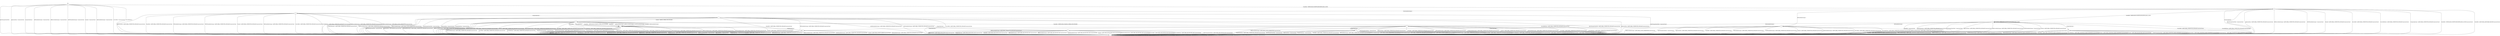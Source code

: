 digraph "" {
	graph [configurations="0.9.7-TLS10|0.9.7e-TLS10|0.9.8l-TLS10|0.9.8s-TLS10|0.9.8u-TLS10|0.9.8y-TLS10|0.9.8za-TLS10|0.9.8zb-TLS10"];
	node [label="\N"];
	__start0	[feature=True,
		label="",
		shape=none];
	b	[feature=True];
	__start0 -> b	[key=0];
	c	[feature="0.9.7-TLS10|0.9.7e-TLS10|0.9.8l-TLS10|0.9.8s-TLS10|0.9.8u-TLS10|0.9.8y-TLS10|0.9.8za-TLS10|0.9.8zb-TLS10"];
	b -> c	[key=0,
		feature="0.9.7-TLS10|0.9.7e-TLS10|0.9.8l-TLS10|0.9.8s-TLS10|0.9.8u-TLS10|0.9.8y-TLS10|0.9.8za-TLS10|0.9.8zb-TLS10",
		label="AlertWarningCloseNotify / -"];
	b -> c	[key=1,
		feature="0.9.7-TLS10|0.9.7e-TLS10|0.9.8l-TLS10|0.9.8s-TLS10|0.9.8u-TLS10|0.9.8y-TLS10|0.9.8za-TLS10|0.9.8zb-TLS10",
		label="ApplicationData / ConnectionClosed"];
	b -> c	[key=2,
		feature="0.9.7-TLS10|0.9.7e-TLS10|0.9.8l-TLS10|0.9.8s-TLS10|0.9.8u-TLS10|0.9.8y-TLS10|0.9.8za-TLS10|0.9.8zb-TLS10",
		label="ChangeCipherSpec / -"];
	b -> c	[key=3,
		feature="0.9.7-TLS10|0.9.7e-TLS10|0.9.8l-TLS10|0.9.8s-TLS10|0.9.8u-TLS10|0.9.8y-TLS10|0.9.8za-TLS10|0.9.8zb-TLS10",
		label="DHClientKeyExchange / ConnectionClosed"];
	b -> c	[key=4,
		feature="0.9.7-TLS10|0.9.7e-TLS10|0.9.8l-TLS10|0.9.8s-TLS10|0.9.8u-TLS10|0.9.8y-TLS10|0.9.8za-TLS10|0.9.8zb-TLS10",
		label="DHEServerKeyExchange / ConnectionClosed"];
	b -> c	[key=5,
		feature="0.9.7-TLS10|0.9.7e-TLS10|0.9.8l-TLS10|0.9.8s-TLS10|0.9.8u-TLS10|0.9.8y-TLS10|0.9.8za-TLS10|0.9.8zb-TLS10",
		label="ECDHClientKeyExchange / ConnectionClosed"];
	b -> c	[key=6,
		feature="0.9.7-TLS10|0.9.7e-TLS10|0.9.8l-TLS10|0.9.8s-TLS10|0.9.8u-TLS10|0.9.8y-TLS10|0.9.8za-TLS10|0.9.8zb-TLS10",
		label="Finished / ConnectionClosed"];
	b -> c	[key=7,
		feature="0.9.7-TLS10|0.9.7e-TLS10|0.9.8l-TLS10|0.9.8s-TLS10|0.9.8u-TLS10|0.9.8y-TLS10|0.9.8za-TLS10|0.9.8zb-TLS10",
		label="RSAClientKeyExchange / ConnectionClosed"];
	b -> c	[key=8,
		feature="0.9.7-TLS10|0.9.7e-TLS10|0.9.8l-TLS10|0.9.8s-TLS10|0.9.8u-TLS10|0.9.8y-TLS10|0.9.8za-TLS10|0.9.8zb-TLS10",
		label="ServerHello / ConnectionClosed"];
	b -> c	[key=9,
		feature="0.9.7-TLS10|0.9.7e-TLS10|0.9.8l-TLS10|0.9.8s-TLS10|0.9.8u-TLS10|0.9.8y-TLS10|0.9.8za-TLS10|0.9.8zb-TLS10",
		label="ServerHelloDone / -"];
	d	[feature="0.9.7-TLS10|0.9.7e-TLS10|0.9.8l-TLS10|0.9.8s-TLS10|0.9.8u-TLS10|0.9.8y-TLS10|0.9.8za-TLS10|0.9.8zb-TLS10"];
	b -> d	[key=0,
		feature="0.9.7-TLS10|0.9.7e-TLS10|0.9.8l-TLS10|0.9.8s-TLS10|0.9.8u-TLS10|0.9.8y-TLS10|0.9.8za-TLS10|0.9.8zb-TLS10",
		label="ClientHello / SERVER_HELLO|CERTIFICATE|SERVER_HELLO_DONE"];
	c -> c	[key=0,
		feature="0.9.7-TLS10|0.9.7e-TLS10|0.9.8l-TLS10|0.9.8s-TLS10|0.9.8u-TLS10|0.9.8y-TLS10|0.9.8za-TLS10|0.9.8zb-TLS10",
		label="AlertWarningCloseNotify / ConnectionClosed"];
	c -> c	[key=1,
		feature="0.9.7-TLS10|0.9.7e-TLS10|0.9.8l-TLS10|0.9.8s-TLS10|0.9.8u-TLS10|0.9.8y-TLS10|0.9.8za-TLS10|0.9.8zb-TLS10",
		label="ApplicationData / ConnectionClosed"];
	c -> c	[key=2,
		feature="0.9.7-TLS10|0.9.7e-TLS10|0.9.8l-TLS10|0.9.8s-TLS10|0.9.8u-TLS10|0.9.8y-TLS10|0.9.8za-TLS10|0.9.8zb-TLS10",
		label="ChangeCipherSpec / ConnectionClosed"];
	c -> c	[key=3,
		feature="0.9.7-TLS10|0.9.7e-TLS10|0.9.8l-TLS10|0.9.8s-TLS10|0.9.8u-TLS10|0.9.8y-TLS10|0.9.8za-TLS10|0.9.8zb-TLS10",
		label="ClientHello / ConnectionClosed"];
	c -> c	[key=4,
		feature="0.9.7-TLS10|0.9.7e-TLS10|0.9.8l-TLS10|0.9.8s-TLS10|0.9.8u-TLS10|0.9.8y-TLS10|0.9.8za-TLS10|0.9.8zb-TLS10",
		label="DHClientKeyExchange / ConnectionClosed"];
	c -> c	[key=5,
		feature="0.9.7-TLS10|0.9.7e-TLS10|0.9.8l-TLS10|0.9.8s-TLS10|0.9.8u-TLS10|0.9.8y-TLS10|0.9.8za-TLS10|0.9.8zb-TLS10",
		label="DHEServerKeyExchange / ConnectionClosed"];
	c -> c	[key=6,
		feature="0.9.7-TLS10|0.9.7e-TLS10|0.9.8l-TLS10|0.9.8s-TLS10|0.9.8u-TLS10|0.9.8y-TLS10|0.9.8za-TLS10|0.9.8zb-TLS10",
		label="ECDHClientKeyExchange / ConnectionClosed"];
	c -> c	[key=7,
		feature="0.9.7-TLS10|0.9.7e-TLS10|0.9.8l-TLS10|0.9.8s-TLS10|0.9.8u-TLS10|0.9.8y-TLS10|0.9.8za-TLS10|0.9.8zb-TLS10",
		label="Finished / ConnectionClosed"];
	c -> c	[key=8,
		feature="0.9.7-TLS10|0.9.7e-TLS10|0.9.8l-TLS10|0.9.8s-TLS10|0.9.8u-TLS10|0.9.8y-TLS10|0.9.8za-TLS10|0.9.8zb-TLS10",
		label="RSAClientKeyExchange / ConnectionClosed"];
	c -> c	[key=9,
		feature="0.9.7-TLS10|0.9.7e-TLS10|0.9.8l-TLS10|0.9.8s-TLS10|0.9.8u-TLS10|0.9.8y-TLS10|0.9.8za-TLS10|0.9.8zb-TLS10",
		label="ServerHello / ConnectionClosed"];
	c -> c	[key=10,
		feature="0.9.7-TLS10|0.9.7e-TLS10|0.9.8l-TLS10|0.9.8s-TLS10|0.9.8u-TLS10|0.9.8y-TLS10|0.9.8za-TLS10|0.9.8zb-TLS10",
		label="ServerHelloDone / ConnectionClosed"];
	d -> c	[key=0,
		feature="0.9.7-TLS10|0.9.7e-TLS10|0.9.8l-TLS10|0.9.8s-TLS10|0.9.8u-TLS10|0.9.8y-TLS10|0.9.8za-TLS10|0.9.8zb-TLS10",
		label="AlertWarningCloseNotify / ConnectionClosed"];
	d -> c	[key=1,
		feature="0.9.7-TLS10|0.9.7e-TLS10|0.9.8l-TLS10|0.9.8s-TLS10|0.9.8u-TLS10|0.9.8y-TLS10|0.9.8za-TLS10|0.9.8zb-TLS10",
		label="ApplicationData / ALERT_FATAL_UNEXPECTED_MESSAGE|ConnectionClosed"];
	d -> c	[key=2,
		feature="0.9.7-TLS10|0.9.7e-TLS10|0.9.8l-TLS10|0.9.8s-TLS10|0.9.8u-TLS10|0.9.8y-TLS10|0.9.8za-TLS10|0.9.8zb-TLS10",
		label="DHEServerKeyExchange / ALERT_FATAL_UNEXPECTED_MESSAGE|ConnectionClosed"];
	d -> c	[key=3,
		feature="0.9.7-TLS10|0.9.7e-TLS10|0.9.8l-TLS10|0.9.8s-TLS10|0.9.8u-TLS10|0.9.8y-TLS10|0.9.8za-TLS10|0.9.8zb-TLS10",
		label="ECDHClientKeyExchange / ConnectionClosed"];
	d -> c	[key=4,
		feature="0.9.7-TLS10|0.9.7e-TLS10|0.9.8l-TLS10|0.9.8s-TLS10|0.9.8u-TLS10|0.9.8y-TLS10|0.9.8za-TLS10|0.9.8zb-TLS10",
		label="Finished / ALERT_FATAL_UNEXPECTED_MESSAGE|ConnectionClosed"];
	d -> c	[key=5,
		feature="0.9.7-TLS10|0.9.7e-TLS10|0.9.8l-TLS10|0.9.8s-TLS10|0.9.8u-TLS10|0.9.8y-TLS10|0.9.8za-TLS10|0.9.8zb-TLS10",
		label="ServerHello / ALERT_FATAL_UNEXPECTED_MESSAGE|ConnectionClosed"];
	d -> c	[key=6,
		feature="0.9.7-TLS10|0.9.7e-TLS10|0.9.8l-TLS10|0.9.8s-TLS10|0.9.8u-TLS10|0.9.8y-TLS10|0.9.8za-TLS10|0.9.8zb-TLS10",
		label="ServerHelloDone / ALERT_FATAL_UNEXPECTED_MESSAGE|ConnectionClosed"];
	d -> c	[key=7,
		feature="0.9.8za-TLS10|0.9.8zb-TLS10",
		label="ChangeCipherSpec / ALERT_FATAL_UNEXPECTED_MESSAGE|ConnectionClosed"];
	d -> c	[key=8,
		feature="0.9.8s-TLS10",
		label="ClientHello / SERVER_HELLO|CERTIFICATE|SERVER_HELLO_DONE|ConnectionClosed"];
	d -> c	[key=9,
		feature="0.9.8l-TLS10",
		label="ClientHello / ALERT_FATAL_HANDSHAKE_FAILURE|ConnectionClosed"];
	e	[feature="0.9.7-TLS10|0.9.7e-TLS10|0.9.8l-TLS10|0.9.8s-TLS10|0.9.8u-TLS10|0.9.8y-TLS10|0.9.8za-TLS10|0.9.8zb-TLS10"];
	d -> e	[key=0,
		feature="0.9.7-TLS10|0.9.7e-TLS10|0.9.8l-TLS10|0.9.8s-TLS10|0.9.8u-TLS10|0.9.8y-TLS10|0.9.8za-TLS10|0.9.8zb-TLS10",
		label="DHClientKeyExchange / -"];
	f	[feature="0.9.7-TLS10|0.9.7e-TLS10|0.9.8l-TLS10|0.9.8s-TLS10|0.9.8u-TLS10|0.9.8y-TLS10|0.9.8za-TLS10|0.9.8zb-TLS10"];
	d -> f	[key=0,
		feature="0.9.7-TLS10|0.9.7e-TLS10|0.9.8l-TLS10|0.9.8s-TLS10|0.9.8u-TLS10|0.9.8y-TLS10|0.9.8za-TLS10|0.9.8zb-TLS10",
		label="RSAClientKeyExchange / -"];
	g	[feature="0.9.7e-TLS10|0.9.7-TLS10|0.9.8u-TLS10|0.9.8y-TLS10|0.9.8za-TLS10|0.9.8zb-TLS10"];
	d -> g	[key=0,
		feature="0.9.7-TLS10|0.9.7e-TLS10|0.9.8u-TLS10|0.9.8y-TLS10|0.9.8za-TLS10|0.9.8zb-TLS10",
		label="ClientHello / SERVER_HELLO|CERTIFICATE|SERVER_HELLO_DONE"];
	m	[feature="0.9.8y-TLS10|0.9.8u-TLS10|0.9.7-TLS10|0.9.7e-TLS10|0.9.8s-TLS10|0.9.8l-TLS10"];
	d -> m	[key=0,
		feature="0.9.7-TLS10|0.9.7e-TLS10|0.9.8l-TLS10|0.9.8s-TLS10|0.9.8u-TLS10|0.9.8y-TLS10",
		label="ChangeCipherSpec / -"];
	e -> c	[key=0,
		feature="0.9.7-TLS10|0.9.7e-TLS10|0.9.8l-TLS10|0.9.8s-TLS10|0.9.8u-TLS10|0.9.8y-TLS10|0.9.8za-TLS10|0.9.8zb-TLS10",
		label="AlertWarningCloseNotify / ConnectionClosed"];
	e -> c	[key=1,
		feature="0.9.7-TLS10|0.9.7e-TLS10|0.9.8l-TLS10|0.9.8s-TLS10|0.9.8u-TLS10|0.9.8y-TLS10|0.9.8za-TLS10|0.9.8zb-TLS10",
		label="ApplicationData / ALERT_FATAL_UNEXPECTED_MESSAGE|ConnectionClosed"];
	e -> c	[key=2,
		feature="0.9.7-TLS10|0.9.7e-TLS10|0.9.8l-TLS10|0.9.8s-TLS10|0.9.8u-TLS10|0.9.8y-TLS10|0.9.8za-TLS10|0.9.8zb-TLS10",
		label="ClientHello / ALERT_FATAL_UNEXPECTED_MESSAGE|ConnectionClosed"];
	e -> c	[key=3,
		feature="0.9.7-TLS10|0.9.7e-TLS10|0.9.8l-TLS10|0.9.8s-TLS10|0.9.8u-TLS10|0.9.8y-TLS10|0.9.8za-TLS10|0.9.8zb-TLS10",
		label="DHClientKeyExchange / ALERT_FATAL_UNEXPECTED_MESSAGE|ConnectionClosed"];
	e -> c	[key=4,
		feature="0.9.7-TLS10|0.9.7e-TLS10|0.9.8l-TLS10|0.9.8s-TLS10|0.9.8u-TLS10|0.9.8y-TLS10|0.9.8za-TLS10|0.9.8zb-TLS10",
		label="ECDHClientKeyExchange / ALERT_FATAL_UNEXPECTED_MESSAGE|ConnectionClosed"];
	e -> c	[key=5,
		feature="0.9.7-TLS10|0.9.7e-TLS10|0.9.8l-TLS10|0.9.8s-TLS10|0.9.8u-TLS10|0.9.8y-TLS10|0.9.8za-TLS10|0.9.8zb-TLS10",
		label="Finished / ALERT_FATAL_UNEXPECTED_MESSAGE|ConnectionClosed"];
	e -> c	[key=6,
		feature="0.9.7-TLS10|0.9.7e-TLS10|0.9.8l-TLS10|0.9.8s-TLS10|0.9.8u-TLS10|0.9.8y-TLS10|0.9.8za-TLS10|0.9.8zb-TLS10",
		label="RSAClientKeyExchange / ALERT_FATAL_UNEXPECTED_MESSAGE|ConnectionClosed"];
	e -> c	[key=7,
		feature="0.9.7-TLS10|0.9.7e-TLS10|0.9.8l-TLS10|0.9.8s-TLS10|0.9.8u-TLS10|0.9.8y-TLS10|0.9.8za-TLS10|0.9.8zb-TLS10",
		label="ServerHello / ALERT_FATAL_UNEXPECTED_MESSAGE|ConnectionClosed"];
	e -> c	[key=8,
		feature="0.9.7-TLS10|0.9.7e-TLS10|0.9.8l-TLS10|0.9.8s-TLS10|0.9.8u-TLS10|0.9.8y-TLS10|0.9.8za-TLS10|0.9.8zb-TLS10",
		label="ServerHelloDone / ALERT_FATAL_UNEXPECTED_MESSAGE|ConnectionClosed"];
	e -> c	[key=9,
		feature="0.9.8zb-TLS10",
		label="DHEServerKeyExchange / ALERT_FATAL_UNEXPECTED_MESSAGE|ConnectionClosed"];
	e -> c	[key=10,
		feature="0.9.7-TLS10|0.9.7e-TLS10|0.9.8l-TLS10|0.9.8s-TLS10|0.9.8u-TLS10|0.9.8y-TLS10|0.9.8za-TLS10",
		label="DHEServerKeyExchange / ALERT_FATAL_ILLEGAL_PARAMETER|ConnectionClosed"];
	h	[feature="0.9.7-TLS10|0.9.7e-TLS10|0.9.8l-TLS10|0.9.8s-TLS10|0.9.8u-TLS10|0.9.8y-TLS10|0.9.8za-TLS10|0.9.8zb-TLS10"];
	e -> h	[key=0,
		feature="0.9.7-TLS10|0.9.7e-TLS10|0.9.8l-TLS10|0.9.8s-TLS10|0.9.8u-TLS10|0.9.8y-TLS10|0.9.8za-TLS10|0.9.8zb-TLS10",
		label="ChangeCipherSpec / -"];
	f -> c	[key=0,
		feature="0.9.7-TLS10|0.9.7e-TLS10|0.9.8l-TLS10|0.9.8s-TLS10|0.9.8u-TLS10|0.9.8y-TLS10|0.9.8za-TLS10|0.9.8zb-TLS10",
		label="AlertWarningCloseNotify / ConnectionClosed"];
	f -> c	[key=1,
		feature="0.9.7-TLS10|0.9.7e-TLS10|0.9.8l-TLS10|0.9.8s-TLS10|0.9.8u-TLS10|0.9.8y-TLS10|0.9.8za-TLS10|0.9.8zb-TLS10",
		label="ApplicationData / ALERT_FATAL_UNEXPECTED_MESSAGE|ConnectionClosed"];
	f -> c	[key=2,
		feature="0.9.7-TLS10|0.9.7e-TLS10|0.9.8l-TLS10|0.9.8s-TLS10|0.9.8u-TLS10|0.9.8y-TLS10|0.9.8za-TLS10|0.9.8zb-TLS10",
		label="ClientHello / ALERT_FATAL_UNEXPECTED_MESSAGE|ConnectionClosed"];
	f -> c	[key=3,
		feature="0.9.7-TLS10|0.9.7e-TLS10|0.9.8l-TLS10|0.9.8s-TLS10|0.9.8u-TLS10|0.9.8y-TLS10|0.9.8za-TLS10|0.9.8zb-TLS10",
		label="DHClientKeyExchange / ALERT_FATAL_UNEXPECTED_MESSAGE|ConnectionClosed"];
	f -> c	[key=4,
		feature="0.9.7-TLS10|0.9.7e-TLS10|0.9.8l-TLS10|0.9.8s-TLS10|0.9.8u-TLS10|0.9.8y-TLS10|0.9.8za-TLS10|0.9.8zb-TLS10",
		label="ECDHClientKeyExchange / ALERT_FATAL_UNEXPECTED_MESSAGE|ConnectionClosed"];
	f -> c	[key=5,
		feature="0.9.7-TLS10|0.9.7e-TLS10|0.9.8l-TLS10|0.9.8s-TLS10|0.9.8u-TLS10|0.9.8y-TLS10|0.9.8za-TLS10|0.9.8zb-TLS10",
		label="Finished / ALERT_FATAL_UNEXPECTED_MESSAGE|ConnectionClosed"];
	f -> c	[key=6,
		feature="0.9.7-TLS10|0.9.7e-TLS10|0.9.8l-TLS10|0.9.8s-TLS10|0.9.8u-TLS10|0.9.8y-TLS10|0.9.8za-TLS10|0.9.8zb-TLS10",
		label="RSAClientKeyExchange / ALERT_FATAL_UNEXPECTED_MESSAGE|ConnectionClosed"];
	f -> c	[key=7,
		feature="0.9.7-TLS10|0.9.7e-TLS10|0.9.8l-TLS10|0.9.8s-TLS10|0.9.8u-TLS10|0.9.8y-TLS10|0.9.8za-TLS10|0.9.8zb-TLS10",
		label="ServerHello / ALERT_FATAL_UNEXPECTED_MESSAGE|ConnectionClosed"];
	f -> c	[key=8,
		feature="0.9.7-TLS10|0.9.7e-TLS10|0.9.8l-TLS10|0.9.8s-TLS10|0.9.8u-TLS10|0.9.8y-TLS10|0.9.8za-TLS10|0.9.8zb-TLS10",
		label="ServerHelloDone / ALERT_FATAL_UNEXPECTED_MESSAGE|ConnectionClosed"];
	f -> c	[key=9,
		feature="0.9.8zb-TLS10",
		label="DHEServerKeyExchange / ALERT_FATAL_UNEXPECTED_MESSAGE|ConnectionClosed"];
	f -> c	[key=10,
		feature="0.9.7-TLS10|0.9.7e-TLS10|0.9.8l-TLS10|0.9.8s-TLS10|0.9.8u-TLS10|0.9.8y-TLS10|0.9.8za-TLS10",
		label="DHEServerKeyExchange / ALERT_FATAL_ILLEGAL_PARAMETER|ConnectionClosed"];
	i	[feature="0.9.7-TLS10|0.9.7e-TLS10|0.9.8l-TLS10|0.9.8s-TLS10|0.9.8u-TLS10|0.9.8y-TLS10|0.9.8za-TLS10|0.9.8zb-TLS10"];
	f -> i	[key=0,
		feature="0.9.7-TLS10|0.9.7e-TLS10|0.9.8l-TLS10|0.9.8s-TLS10|0.9.8u-TLS10|0.9.8y-TLS10|0.9.8za-TLS10|0.9.8zb-TLS10",
		label="ChangeCipherSpec / -"];
	g -> c	[key=0,
		feature="0.9.7-TLS10|0.9.7e-TLS10|0.9.8u-TLS10|0.9.8y-TLS10|0.9.8za-TLS10|0.9.8zb-TLS10",
		label="AlertWarningCloseNotify / ConnectionClosed"];
	g -> c	[key=1,
		feature="0.9.7-TLS10|0.9.7e-TLS10|0.9.8u-TLS10|0.9.8y-TLS10|0.9.8za-TLS10|0.9.8zb-TLS10",
		label="ApplicationData / ALERT_FATAL_UNEXPECTED_MESSAGE|ConnectionClosed"];
	g -> c	[key=2,
		feature="0.9.7-TLS10|0.9.7e-TLS10|0.9.8u-TLS10|0.9.8y-TLS10|0.9.8za-TLS10|0.9.8zb-TLS10",
		label="DHEServerKeyExchange / ALERT_FATAL_UNEXPECTED_MESSAGE|ConnectionClosed"];
	g -> c	[key=3,
		feature="0.9.7-TLS10|0.9.7e-TLS10|0.9.8u-TLS10|0.9.8y-TLS10|0.9.8za-TLS10|0.9.8zb-TLS10",
		label="ECDHClientKeyExchange / ConnectionClosed"];
	g -> c	[key=4,
		feature="0.9.7-TLS10|0.9.7e-TLS10|0.9.8u-TLS10|0.9.8y-TLS10|0.9.8za-TLS10|0.9.8zb-TLS10",
		label="Finished / ALERT_FATAL_UNEXPECTED_MESSAGE|ConnectionClosed"];
	g -> c	[key=5,
		feature="0.9.7-TLS10|0.9.7e-TLS10|0.9.8u-TLS10|0.9.8y-TLS10|0.9.8za-TLS10|0.9.8zb-TLS10",
		label="ServerHello / ALERT_FATAL_UNEXPECTED_MESSAGE|ConnectionClosed"];
	g -> c	[key=6,
		feature="0.9.7-TLS10|0.9.7e-TLS10|0.9.8u-TLS10|0.9.8y-TLS10|0.9.8za-TLS10|0.9.8zb-TLS10",
		label="ServerHelloDone / ALERT_FATAL_UNEXPECTED_MESSAGE|ConnectionClosed"];
	g -> c	[key=7,
		feature="0.9.8u-TLS10|0.9.8y-TLS10|0.9.8za-TLS10|0.9.8zb-TLS10",
		label="ClientHello / ConnectionClosed"];
	g -> c	[key=8,
		feature="0.9.8za-TLS10|0.9.8zb-TLS10",
		label="ChangeCipherSpec / ALERT_FATAL_UNEXPECTED_MESSAGE|ConnectionClosed"];
	g -> e	[key=0,
		feature="0.9.7-TLS10|0.9.7e-TLS10|0.9.8u-TLS10|0.9.8y-TLS10|0.9.8za-TLS10|0.9.8zb-TLS10",
		label="DHClientKeyExchange / -"];
	g -> g	[key=0,
		feature="0.9.7-TLS10|0.9.7e-TLS10",
		label="ClientHello / SERVER_HELLO|CERTIFICATE|SERVER_HELLO_DONE"];
	l	[feature="0.9.7e-TLS10|0.9.7-TLS10|0.9.8u-TLS10|0.9.8y-TLS10|0.9.8za-TLS10|0.9.8zb-TLS10"];
	g -> l	[key=0,
		feature="0.9.7-TLS10|0.9.7e-TLS10|0.9.8u-TLS10|0.9.8y-TLS10|0.9.8za-TLS10|0.9.8zb-TLS10",
		label="RSAClientKeyExchange / -"];
	g -> m	[key=0,
		feature="0.9.7-TLS10|0.9.7e-TLS10|0.9.8u-TLS10|0.9.8y-TLS10",
		label="ChangeCipherSpec / -"];
	h -> c	[key=0,
		feature="0.9.7-TLS10|0.9.7e-TLS10|0.9.8l-TLS10|0.9.8s-TLS10|0.9.8u-TLS10|0.9.8y-TLS10|0.9.8za-TLS10|0.9.8zb-TLS10",
		label="AlertWarningCloseNotify / ALERT_FATAL_BAD_RECORD_MAC|ConnectionClosed"];
	h -> c	[key=1,
		feature="0.9.7-TLS10|0.9.7e-TLS10|0.9.8l-TLS10|0.9.8s-TLS10|0.9.8u-TLS10|0.9.8y-TLS10|0.9.8za-TLS10|0.9.8zb-TLS10",
		label="ApplicationData / ALERT_FATAL_BAD_RECORD_MAC|ConnectionClosed"];
	h -> c	[key=2,
		feature="0.9.7-TLS10|0.9.7e-TLS10|0.9.8l-TLS10|0.9.8s-TLS10|0.9.8u-TLS10|0.9.8y-TLS10|0.9.8za-TLS10|0.9.8zb-TLS10",
		label="ChangeCipherSpec / ALERT_FATAL_BAD_RECORD_MAC|ConnectionClosed"];
	h -> c	[key=3,
		feature="0.9.7-TLS10|0.9.7e-TLS10|0.9.8l-TLS10|0.9.8s-TLS10|0.9.8u-TLS10|0.9.8y-TLS10|0.9.8za-TLS10|0.9.8zb-TLS10",
		label="ClientHello / ALERT_FATAL_BAD_RECORD_MAC|ConnectionClosed"];
	h -> c	[key=4,
		feature="0.9.7-TLS10|0.9.7e-TLS10|0.9.8l-TLS10|0.9.8s-TLS10|0.9.8u-TLS10|0.9.8y-TLS10|0.9.8za-TLS10|0.9.8zb-TLS10",
		label="DHClientKeyExchange / ALERT_FATAL_BAD_RECORD_MAC|ConnectionClosed"];
	h -> c	[key=5,
		feature="0.9.7-TLS10|0.9.7e-TLS10|0.9.8l-TLS10|0.9.8s-TLS10|0.9.8u-TLS10|0.9.8y-TLS10|0.9.8za-TLS10|0.9.8zb-TLS10",
		label="DHEServerKeyExchange / ALERT_FATAL_BAD_RECORD_MAC|ConnectionClosed"];
	h -> c	[key=6,
		feature="0.9.7-TLS10|0.9.7e-TLS10|0.9.8l-TLS10|0.9.8s-TLS10|0.9.8u-TLS10|0.9.8y-TLS10|0.9.8za-TLS10|0.9.8zb-TLS10",
		label="ECDHClientKeyExchange / ALERT_FATAL_BAD_RECORD_MAC|ConnectionClosed"];
	h -> c	[key=7,
		feature="0.9.7-TLS10|0.9.7e-TLS10|0.9.8l-TLS10|0.9.8s-TLS10|0.9.8u-TLS10|0.9.8y-TLS10|0.9.8za-TLS10|0.9.8zb-TLS10",
		label="Finished / ALERT_FATAL_BAD_RECORD_MAC|ConnectionClosed"];
	h -> c	[key=8,
		feature="0.9.7-TLS10|0.9.7e-TLS10|0.9.8l-TLS10|0.9.8s-TLS10|0.9.8u-TLS10|0.9.8y-TLS10|0.9.8za-TLS10|0.9.8zb-TLS10",
		label="RSAClientKeyExchange / ALERT_FATAL_BAD_RECORD_MAC|ConnectionClosed"];
	h -> c	[key=9,
		feature="0.9.7-TLS10|0.9.7e-TLS10|0.9.8l-TLS10|0.9.8s-TLS10|0.9.8u-TLS10|0.9.8y-TLS10|0.9.8za-TLS10|0.9.8zb-TLS10",
		label="ServerHello / ALERT_FATAL_BAD_RECORD_MAC|ConnectionClosed"];
	h -> c	[key=10,
		feature="0.9.7-TLS10|0.9.7e-TLS10|0.9.8l-TLS10|0.9.8s-TLS10|0.9.8u-TLS10|0.9.8y-TLS10|0.9.8za-TLS10|0.9.8zb-TLS10",
		label="ServerHelloDone / ALERT_FATAL_BAD_RECORD_MAC|ConnectionClosed"];
	i -> c	[key=0,
		feature="0.9.7-TLS10|0.9.7e-TLS10|0.9.8l-TLS10|0.9.8s-TLS10|0.9.8u-TLS10|0.9.8y-TLS10|0.9.8za-TLS10|0.9.8zb-TLS10",
		label="ClientHello / ALERT_FATAL_UNEXPECTED_MESSAGE|ConnectionClosed"];
	i -> c	[key=1,
		feature="0.9.7-TLS10|0.9.7e-TLS10|0.9.8l-TLS10|0.9.8s-TLS10|0.9.8u-TLS10|0.9.8y-TLS10|0.9.8za-TLS10|0.9.8zb-TLS10",
		label="DHClientKeyExchange / ALERT_FATAL_UNEXPECTED_MESSAGE|ConnectionClosed"];
	i -> c	[key=2,
		feature="0.9.7-TLS10|0.9.7e-TLS10|0.9.8l-TLS10|0.9.8s-TLS10|0.9.8u-TLS10|0.9.8y-TLS10|0.9.8za-TLS10|0.9.8zb-TLS10",
		label="ECDHClientKeyExchange / ALERT_FATAL_UNEXPECTED_MESSAGE|ConnectionClosed"];
	i -> c	[key=3,
		feature="0.9.7-TLS10|0.9.7e-TLS10|0.9.8l-TLS10|0.9.8s-TLS10|0.9.8u-TLS10|0.9.8y-TLS10|0.9.8za-TLS10|0.9.8zb-TLS10",
		label="RSAClientKeyExchange / ALERT_FATAL_UNEXPECTED_MESSAGE|ConnectionClosed"];
	i -> c	[key=4,
		feature="0.9.7-TLS10|0.9.7e-TLS10|0.9.8l-TLS10|0.9.8s-TLS10|0.9.8u-TLS10|0.9.8y-TLS10|0.9.8za-TLS10|0.9.8zb-TLS10",
		label="ServerHello / ALERT_FATAL_UNEXPECTED_MESSAGE|ConnectionClosed"];
	i -> c	[key=5,
		feature="0.9.7-TLS10|0.9.7e-TLS10|0.9.8l-TLS10|0.9.8s-TLS10|0.9.8u-TLS10|0.9.8y-TLS10|0.9.8za-TLS10|0.9.8zb-TLS10",
		label="ServerHelloDone / ALERT_FATAL_UNEXPECTED_MESSAGE|ConnectionClosed"];
	i -> c	[key=6,
		feature="0.9.7e-TLS10|0.9.8l-TLS10|0.9.8s-TLS10|0.9.8u-TLS10|0.9.8y-TLS10|0.9.8za-TLS10|0.9.8zb-TLS10",
		label="AlertWarningCloseNotify / ALERT_FATAL_UNEXPECTED_MESSAGE|ConnectionClosed"];
	i -> c	[key=7,
		feature="0.9.7e-TLS10|0.9.8l-TLS10|0.9.8s-TLS10|0.9.8u-TLS10|0.9.8y-TLS10|0.9.8za-TLS10|0.9.8zb-TLS10",
		label="ApplicationData / ALERT_FATAL_UNEXPECTED_MESSAGE|ConnectionClosed"];
	i -> c	[key=8,
		feature="0.9.7e-TLS10|0.9.8l-TLS10|0.9.8s-TLS10|0.9.8u-TLS10|0.9.8y-TLS10|0.9.8za-TLS10|0.9.8zb-TLS10",
		label="ChangeCipherSpec / ALERT_FATAL_UNEXPECTED_MESSAGE|ConnectionClosed"];
	i -> c	[key=9,
		feature="0.9.8zb-TLS10",
		label="DHEServerKeyExchange / ALERT_FATAL_UNEXPECTED_MESSAGE|ConnectionClosed"];
	i -> c	[key=10,
		feature="0.9.7-TLS10|0.9.7e-TLS10|0.9.8l-TLS10|0.9.8s-TLS10|0.9.8u-TLS10|0.9.8y-TLS10|0.9.8za-TLS10",
		label="DHEServerKeyExchange / ALERT_FATAL_ILLEGAL_PARAMETER|ConnectionClosed"];
	i -> c	[key=11,
		feature="0.9.7-TLS10",
		label="AlertWarningCloseNotify / ConnectionClosed"];
	i -> c	[key=12,
		feature="0.9.7-TLS10",
		label="ApplicationData / ConnectionClosed"];
	i -> c	[key=13,
		feature="0.9.7-TLS10",
		label="ChangeCipherSpec / ConnectionClosed"];
	j	[feature="0.9.7-TLS10|0.9.7e-TLS10|0.9.8l-TLS10|0.9.8s-TLS10|0.9.8u-TLS10|0.9.8y-TLS10|0.9.8za-TLS10|0.9.8zb-TLS10"];
	i -> j	[key=0,
		feature="0.9.7-TLS10|0.9.7e-TLS10|0.9.8l-TLS10|0.9.8s-TLS10|0.9.8u-TLS10|0.9.8y-TLS10|0.9.8za-TLS10|0.9.8zb-TLS10",
		label="Finished / CHANGE_CIPHER_SPEC|FINISHED"];
	j -> c	[key=0,
		feature="0.9.7-TLS10|0.9.7e-TLS10|0.9.8l-TLS10|0.9.8s-TLS10|0.9.8u-TLS10|0.9.8y-TLS10|0.9.8za-TLS10|0.9.8zb-TLS10",
		label="AlertWarningCloseNotify / ConnectionClosed"];
	j -> c	[key=1,
		feature="0.9.7-TLS10|0.9.7e-TLS10|0.9.8l-TLS10|0.9.8s-TLS10|0.9.8u-TLS10|0.9.8y-TLS10|0.9.8za-TLS10|0.9.8zb-TLS10",
		label="ApplicationData / APPLICATION|ConnectionClosed"];
	j -> c	[key=2,
		feature="0.9.7-TLS10|0.9.7e-TLS10|0.9.8s-TLS10|0.9.8u-TLS10|0.9.8y-TLS10|0.9.8za-TLS10|0.9.8zb-TLS10",
		label="DHClientKeyExchange / ALERT_FATAL_UNEXPECTED_MESSAGE|ConnectionClosed"];
	j -> c	[key=3,
		feature="0.9.7-TLS10|0.9.7e-TLS10|0.9.8s-TLS10|0.9.8u-TLS10|0.9.8y-TLS10|0.9.8za-TLS10|0.9.8zb-TLS10",
		label="DHEServerKeyExchange / ALERT_FATAL_UNEXPECTED_MESSAGE|ConnectionClosed"];
	j -> c	[key=4,
		feature="0.9.7-TLS10|0.9.7e-TLS10|0.9.8s-TLS10|0.9.8u-TLS10|0.9.8y-TLS10|0.9.8za-TLS10|0.9.8zb-TLS10",
		label="ECDHClientKeyExchange / ALERT_FATAL_UNEXPECTED_MESSAGE|ConnectionClosed"];
	j -> c	[key=5,
		feature="0.9.7-TLS10|0.9.7e-TLS10|0.9.8s-TLS10|0.9.8u-TLS10|0.9.8y-TLS10|0.9.8za-TLS10|0.9.8zb-TLS10",
		label="Finished / ALERT_FATAL_UNEXPECTED_MESSAGE|ConnectionClosed"];
	j -> c	[key=6,
		feature="0.9.7-TLS10|0.9.7e-TLS10|0.9.8s-TLS10|0.9.8u-TLS10|0.9.8y-TLS10|0.9.8za-TLS10|0.9.8zb-TLS10",
		label="RSAClientKeyExchange / ALERT_FATAL_UNEXPECTED_MESSAGE|ConnectionClosed"];
	j -> c	[key=7,
		feature="0.9.7-TLS10|0.9.7e-TLS10|0.9.8s-TLS10|0.9.8u-TLS10|0.9.8y-TLS10|0.9.8za-TLS10|0.9.8zb-TLS10",
		label="ServerHello / ALERT_FATAL_UNEXPECTED_MESSAGE|ConnectionClosed"];
	j -> c	[key=8,
		feature="0.9.7-TLS10|0.9.7e-TLS10|0.9.8s-TLS10|0.9.8u-TLS10|0.9.8y-TLS10|0.9.8za-TLS10|0.9.8zb-TLS10",
		label="ServerHelloDone / ALERT_FATAL_UNEXPECTED_MESSAGE|ConnectionClosed"];
	j -> h	[key=0,
		feature="0.9.7-TLS10|0.9.7e-TLS10|0.9.8l-TLS10|0.9.8s-TLS10|0.9.8u-TLS10|0.9.8y-TLS10|0.9.8za-TLS10|0.9.8zb-TLS10",
		label="ChangeCipherSpec / -"];
	j -> l	[key=0,
		feature="0.9.8zb-TLS10",
		label="ClientHello / SERVER_HELLO|CHANGE_CIPHER_SPEC|FINISHED"];
	o	[feature="0.9.8za-TLS10|0.9.8y-TLS10|0.9.8u-TLS10|0.9.7-TLS10|0.9.7e-TLS10|0.9.8s-TLS10|0.9.8l-TLS10"];
	j -> o	[key=0,
		feature="0.9.7-TLS10|0.9.7e-TLS10|0.9.8s-TLS10|0.9.8u-TLS10|0.9.8y-TLS10|0.9.8za-TLS10",
		label="ClientHello / SERVER_HELLO|CHANGE_CIPHER_SPEC|FINISHED"];
	j -> o	[key=1,
		feature="0.9.8l-TLS10",
		label="ClientHello / -"];
	j -> o	[key=2,
		feature="0.9.8l-TLS10",
		label="DHClientKeyExchange / -"];
	j -> o	[key=3,
		feature="0.9.8l-TLS10",
		label="DHEServerKeyExchange / -"];
	j -> o	[key=4,
		feature="0.9.8l-TLS10",
		label="ECDHClientKeyExchange / -"];
	j -> o	[key=5,
		feature="0.9.8l-TLS10",
		label="Finished / -"];
	j -> o	[key=6,
		feature="0.9.8l-TLS10",
		label="RSAClientKeyExchange / -"];
	j -> o	[key=7,
		feature="0.9.8l-TLS10",
		label="ServerHello / -"];
	j -> o	[key=8,
		feature="0.9.8l-TLS10",
		label="ServerHelloDone / -"];
	k	[feature="0.9.7e-TLS10|0.9.7-TLS10|0.9.8s-TLS10|0.9.8u-TLS10|0.9.8y-TLS10|0.9.8za-TLS10|0.9.8zb-TLS10"];
	k -> c	[key=0,
		feature="0.9.7-TLS10|0.9.7e-TLS10|0.9.8s-TLS10|0.9.8u-TLS10|0.9.8y-TLS10|0.9.8za-TLS10|0.9.8zb-TLS10",
		label="ClientHello / ALERT_FATAL_UNEXPECTED_MESSAGE|ConnectionClosed"];
	k -> c	[key=1,
		feature="0.9.7-TLS10|0.9.7e-TLS10|0.9.8s-TLS10|0.9.8u-TLS10|0.9.8y-TLS10|0.9.8za-TLS10|0.9.8zb-TLS10",
		label="DHClientKeyExchange / ALERT_FATAL_UNEXPECTED_MESSAGE|ConnectionClosed"];
	k -> c	[key=2,
		feature="0.9.7-TLS10|0.9.7e-TLS10|0.9.8s-TLS10|0.9.8u-TLS10|0.9.8y-TLS10|0.9.8za-TLS10|0.9.8zb-TLS10",
		label="DHEServerKeyExchange / ALERT_FATAL_UNEXPECTED_MESSAGE|ConnectionClosed"];
	k -> c	[key=3,
		feature="0.9.7-TLS10|0.9.7e-TLS10|0.9.8s-TLS10|0.9.8u-TLS10|0.9.8y-TLS10|0.9.8za-TLS10|0.9.8zb-TLS10",
		label="ECDHClientKeyExchange / ALERT_FATAL_UNEXPECTED_MESSAGE|ConnectionClosed"];
	k -> c	[key=4,
		feature="0.9.7-TLS10|0.9.7e-TLS10|0.9.8s-TLS10|0.9.8u-TLS10|0.9.8y-TLS10|0.9.8za-TLS10|0.9.8zb-TLS10",
		label="Finished / ALERT_FATAL_DECRYPT_ERROR|ConnectionClosed"];
	k -> c	[key=5,
		feature="0.9.7-TLS10|0.9.7e-TLS10|0.9.8s-TLS10|0.9.8u-TLS10|0.9.8y-TLS10|0.9.8za-TLS10|0.9.8zb-TLS10",
		label="RSAClientKeyExchange / ALERT_FATAL_UNEXPECTED_MESSAGE|ConnectionClosed"];
	k -> c	[key=6,
		feature="0.9.7-TLS10|0.9.7e-TLS10|0.9.8s-TLS10|0.9.8u-TLS10|0.9.8y-TLS10|0.9.8za-TLS10|0.9.8zb-TLS10",
		label="ServerHello / ALERT_FATAL_UNEXPECTED_MESSAGE|ConnectionClosed"];
	k -> c	[key=7,
		feature="0.9.7-TLS10|0.9.7e-TLS10|0.9.8s-TLS10|0.9.8u-TLS10|0.9.8y-TLS10|0.9.8za-TLS10|0.9.8zb-TLS10",
		label="ServerHelloDone / ALERT_FATAL_UNEXPECTED_MESSAGE|ConnectionClosed"];
	k -> c	[key=8,
		feature="0.9.7e-TLS10|0.9.8s-TLS10|0.9.8u-TLS10|0.9.8y-TLS10|0.9.8za-TLS10|0.9.8zb-TLS10",
		label="AlertWarningCloseNotify / ALERT_FATAL_UNEXPECTED_MESSAGE|ConnectionClosed"];
	k -> c	[key=9,
		feature="0.9.7e-TLS10|0.9.8s-TLS10|0.9.8u-TLS10|0.9.8y-TLS10|0.9.8za-TLS10|0.9.8zb-TLS10",
		label="ApplicationData / ALERT_FATAL_UNEXPECTED_MESSAGE|ConnectionClosed"];
	k -> c	[key=10,
		feature="0.9.7e-TLS10|0.9.8s-TLS10|0.9.8u-TLS10|0.9.8y-TLS10|0.9.8za-TLS10|0.9.8zb-TLS10",
		label="ChangeCipherSpec / ALERT_FATAL_UNEXPECTED_MESSAGE|ConnectionClosed"];
	k -> c	[key=11,
		feature="0.9.7-TLS10",
		label="AlertWarningCloseNotify / ConnectionClosed"];
	k -> c	[key=12,
		feature="0.9.7-TLS10",
		label="ApplicationData / ConnectionClosed"];
	k -> c	[key=13,
		feature="0.9.7-TLS10",
		label="ChangeCipherSpec / ConnectionClosed"];
	l -> c	[key=0,
		feature="0.9.7-TLS10|0.9.7e-TLS10|0.9.8u-TLS10|0.9.8y-TLS10|0.9.8za-TLS10|0.9.8zb-TLS10",
		label="AlertWarningCloseNotify / ConnectionClosed"];
	l -> c	[key=1,
		feature="0.9.7-TLS10|0.9.7e-TLS10|0.9.8u-TLS10|0.9.8y-TLS10|0.9.8za-TLS10|0.9.8zb-TLS10",
		label="ApplicationData / ALERT_FATAL_UNEXPECTED_MESSAGE|ConnectionClosed"];
	l -> c	[key=2,
		feature="0.9.7-TLS10|0.9.7e-TLS10|0.9.8u-TLS10|0.9.8y-TLS10|0.9.8za-TLS10|0.9.8zb-TLS10",
		label="ClientHello / ALERT_FATAL_UNEXPECTED_MESSAGE|ConnectionClosed"];
	l -> c	[key=3,
		feature="0.9.7-TLS10|0.9.7e-TLS10|0.9.8u-TLS10|0.9.8y-TLS10|0.9.8za-TLS10|0.9.8zb-TLS10",
		label="DHClientKeyExchange / ALERT_FATAL_UNEXPECTED_MESSAGE|ConnectionClosed"];
	l -> c	[key=4,
		feature="0.9.7-TLS10|0.9.7e-TLS10|0.9.8u-TLS10|0.9.8y-TLS10|0.9.8za-TLS10|0.9.8zb-TLS10",
		label="ECDHClientKeyExchange / ALERT_FATAL_UNEXPECTED_MESSAGE|ConnectionClosed"];
	l -> c	[key=5,
		feature="0.9.7-TLS10|0.9.7e-TLS10|0.9.8u-TLS10|0.9.8y-TLS10|0.9.8za-TLS10|0.9.8zb-TLS10",
		label="Finished / ALERT_FATAL_UNEXPECTED_MESSAGE|ConnectionClosed"];
	l -> c	[key=6,
		feature="0.9.7-TLS10|0.9.7e-TLS10|0.9.8u-TLS10|0.9.8y-TLS10|0.9.8za-TLS10|0.9.8zb-TLS10",
		label="RSAClientKeyExchange / ALERT_FATAL_UNEXPECTED_MESSAGE|ConnectionClosed"];
	l -> c	[key=7,
		feature="0.9.7-TLS10|0.9.7e-TLS10|0.9.8u-TLS10|0.9.8y-TLS10|0.9.8za-TLS10|0.9.8zb-TLS10",
		label="ServerHello / ALERT_FATAL_UNEXPECTED_MESSAGE|ConnectionClosed"];
	l -> c	[key=8,
		feature="0.9.7-TLS10|0.9.7e-TLS10|0.9.8u-TLS10|0.9.8y-TLS10|0.9.8za-TLS10|0.9.8zb-TLS10",
		label="ServerHelloDone / ALERT_FATAL_UNEXPECTED_MESSAGE|ConnectionClosed"];
	l -> c	[key=9,
		feature="0.9.8zb-TLS10",
		label="DHEServerKeyExchange / ALERT_FATAL_UNEXPECTED_MESSAGE|ConnectionClosed"];
	l -> c	[key=10,
		feature="0.9.7-TLS10|0.9.7e-TLS10|0.9.8u-TLS10|0.9.8y-TLS10|0.9.8za-TLS10",
		label="DHEServerKeyExchange / ALERT_FATAL_ILLEGAL_PARAMETER|ConnectionClosed"];
	l -> k	[key=0,
		feature="0.9.8zb-TLS10",
		label="ChangeCipherSpec / -"];
	n	[feature="0.9.8za-TLS10|0.9.8y-TLS10|0.9.8u-TLS10|0.9.7-TLS10|0.9.7e-TLS10"];
	l -> n	[key=0,
		feature="0.9.7-TLS10|0.9.7e-TLS10|0.9.8u-TLS10|0.9.8y-TLS10|0.9.8za-TLS10",
		label="ChangeCipherSpec / -"];
	m -> c	[key=0,
		feature="0.9.7-TLS10|0.9.7e-TLS10|0.9.8l-TLS10|0.9.8s-TLS10|0.9.8u-TLS10|0.9.8y-TLS10",
		label="AlertWarningCloseNotify / ALERT_FATAL_DECRYPTION_FAILED_RESERVED|ConnectionClosed"];
	m -> c	[key=1,
		feature="0.9.7-TLS10|0.9.7e-TLS10|0.9.8l-TLS10|0.9.8s-TLS10|0.9.8u-TLS10|0.9.8y-TLS10",
		label="ApplicationData / ALERT_FATAL_DECRYPTION_FAILED_RESERVED|ConnectionClosed"];
	m -> c	[key=2,
		feature="0.9.7-TLS10|0.9.7e-TLS10|0.9.8l-TLS10|0.9.8s-TLS10|0.9.8u-TLS10|0.9.8y-TLS10",
		label="ChangeCipherSpec / ALERT_FATAL_DECRYPTION_FAILED_RESERVED|ConnectionClosed"];
	m -> c	[key=3,
		feature="0.9.7-TLS10|0.9.7e-TLS10|0.9.8l-TLS10|0.9.8s-TLS10|0.9.8u-TLS10|0.9.8y-TLS10",
		label="ClientHello / ALERT_FATAL_DECRYPTION_FAILED_RESERVED|ConnectionClosed"];
	m -> c	[key=4,
		feature="0.9.7-TLS10|0.9.7e-TLS10|0.9.8l-TLS10|0.9.8s-TLS10|0.9.8u-TLS10|0.9.8y-TLS10",
		label="DHClientKeyExchange / ALERT_FATAL_DECRYPTION_FAILED_RESERVED|ConnectionClosed"];
	m -> c	[key=5,
		feature="0.9.7-TLS10|0.9.7e-TLS10|0.9.8l-TLS10|0.9.8s-TLS10|0.9.8u-TLS10|0.9.8y-TLS10",
		label="DHEServerKeyExchange / ALERT_FATAL_DECRYPTION_FAILED_RESERVED|ConnectionClosed"];
	m -> c	[key=6,
		feature="0.9.7-TLS10|0.9.7e-TLS10|0.9.8l-TLS10|0.9.8s-TLS10|0.9.8u-TLS10|0.9.8y-TLS10",
		label="ECDHClientKeyExchange / ALERT_FATAL_DECRYPTION_FAILED_RESERVED|ConnectionClosed"];
	m -> c	[key=7,
		feature="0.9.7-TLS10|0.9.7e-TLS10|0.9.8l-TLS10|0.9.8s-TLS10|0.9.8u-TLS10|0.9.8y-TLS10",
		label="RSAClientKeyExchange / ALERT_FATAL_DECRYPTION_FAILED_RESERVED|ConnectionClosed"];
	m -> c	[key=8,
		feature="0.9.7-TLS10|0.9.7e-TLS10|0.9.8l-TLS10|0.9.8s-TLS10|0.9.8u-TLS10|0.9.8y-TLS10",
		label="ServerHello / ALERT_FATAL_DECRYPTION_FAILED_RESERVED|ConnectionClosed"];
	m -> c	[key=9,
		feature="0.9.7-TLS10|0.9.7e-TLS10|0.9.8l-TLS10|0.9.8s-TLS10|0.9.8u-TLS10|0.9.8y-TLS10",
		label="ServerHelloDone / ALERT_FATAL_DECRYPTION_FAILED_RESERVED|ConnectionClosed"];
	m -> c	[key=10,
		feature="0.9.8y-TLS10",
		label="Finished / ALERT_FATAL_DECRYPTION_FAILED_RESERVED|ConnectionClosed"];
	m -> c	[key=11,
		feature="0.9.7-TLS10|0.9.7e-TLS10|0.9.8l-TLS10|0.9.8s-TLS10|0.9.8u-TLS10",
		label="Finished / ALERT_FATAL_BAD_RECORD_MAC|ConnectionClosed"];
	n -> c	[key=0,
		feature="0.9.7-TLS10|0.9.7e-TLS10|0.9.8u-TLS10|0.9.8y-TLS10|0.9.8za-TLS10",
		label="ClientHello / ALERT_FATAL_UNEXPECTED_MESSAGE|ConnectionClosed"];
	n -> c	[key=1,
		feature="0.9.7-TLS10|0.9.7e-TLS10|0.9.8u-TLS10|0.9.8y-TLS10|0.9.8za-TLS10",
		label="DHClientKeyExchange / ALERT_FATAL_UNEXPECTED_MESSAGE|ConnectionClosed"];
	n -> c	[key=2,
		feature="0.9.7-TLS10|0.9.7e-TLS10|0.9.8u-TLS10|0.9.8y-TLS10|0.9.8za-TLS10",
		label="DHEServerKeyExchange / ALERT_FATAL_ILLEGAL_PARAMETER|ConnectionClosed"];
	n -> c	[key=3,
		feature="0.9.7-TLS10|0.9.7e-TLS10|0.9.8u-TLS10|0.9.8y-TLS10|0.9.8za-TLS10",
		label="ECDHClientKeyExchange / ALERT_FATAL_UNEXPECTED_MESSAGE|ConnectionClosed"];
	n -> c	[key=4,
		feature="0.9.7-TLS10|0.9.7e-TLS10|0.9.8u-TLS10|0.9.8y-TLS10|0.9.8za-TLS10",
		label="Finished / ALERT_FATAL_DECRYPT_ERROR|ConnectionClosed"];
	n -> c	[key=5,
		feature="0.9.7-TLS10|0.9.7e-TLS10|0.9.8u-TLS10|0.9.8y-TLS10|0.9.8za-TLS10",
		label="RSAClientKeyExchange / ALERT_FATAL_UNEXPECTED_MESSAGE|ConnectionClosed"];
	n -> c	[key=6,
		feature="0.9.7-TLS10|0.9.7e-TLS10|0.9.8u-TLS10|0.9.8y-TLS10|0.9.8za-TLS10",
		label="ServerHello / ALERT_FATAL_UNEXPECTED_MESSAGE|ConnectionClosed"];
	n -> c	[key=7,
		feature="0.9.7-TLS10|0.9.7e-TLS10|0.9.8u-TLS10|0.9.8y-TLS10|0.9.8za-TLS10",
		label="ServerHelloDone / ALERT_FATAL_UNEXPECTED_MESSAGE|ConnectionClosed"];
	n -> c	[key=8,
		feature="0.9.7e-TLS10|0.9.8u-TLS10|0.9.8y-TLS10|0.9.8za-TLS10",
		label="AlertWarningCloseNotify / ALERT_FATAL_UNEXPECTED_MESSAGE|ConnectionClosed"];
	n -> c	[key=9,
		feature="0.9.7e-TLS10|0.9.8u-TLS10|0.9.8y-TLS10|0.9.8za-TLS10",
		label="ApplicationData / ALERT_FATAL_UNEXPECTED_MESSAGE|ConnectionClosed"];
	n -> c	[key=10,
		feature="0.9.7e-TLS10|0.9.8u-TLS10|0.9.8y-TLS10|0.9.8za-TLS10",
		label="ChangeCipherSpec / ALERT_FATAL_UNEXPECTED_MESSAGE|ConnectionClosed"];
	n -> c	[key=11,
		feature="0.9.7-TLS10",
		label="AlertWarningCloseNotify / ConnectionClosed"];
	n -> c	[key=12,
		feature="0.9.7-TLS10",
		label="ApplicationData / ConnectionClosed"];
	n -> c	[key=13,
		feature="0.9.7-TLS10",
		label="ChangeCipherSpec / ConnectionClosed"];
	o -> c	[key=0,
		feature="0.9.7-TLS10|0.9.7e-TLS10|0.9.8l-TLS10|0.9.8s-TLS10|0.9.8u-TLS10|0.9.8y-TLS10|0.9.8za-TLS10",
		label="ApplicationData / ALERT_FATAL_UNEXPECTED_MESSAGE|ConnectionClosed"];
	o -> c	[key=1,
		feature="0.9.7-TLS10|0.9.7e-TLS10|0.9.8l-TLS10|0.9.8s-TLS10|0.9.8u-TLS10|0.9.8y-TLS10|0.9.8za-TLS10",
		label="ClientHello / ALERT_FATAL_UNEXPECTED_MESSAGE|ConnectionClosed"];
	o -> c	[key=2,
		feature="0.9.7-TLS10|0.9.7e-TLS10|0.9.8l-TLS10|0.9.8s-TLS10|0.9.8u-TLS10|0.9.8y-TLS10|0.9.8za-TLS10",
		label="DHClientKeyExchange / ALERT_FATAL_UNEXPECTED_MESSAGE|ConnectionClosed"];
	o -> c	[key=3,
		feature="0.9.7-TLS10|0.9.7e-TLS10|0.9.8l-TLS10|0.9.8s-TLS10|0.9.8u-TLS10|0.9.8y-TLS10|0.9.8za-TLS10",
		label="DHEServerKeyExchange / ALERT_FATAL_UNEXPECTED_MESSAGE|ConnectionClosed"];
	o -> c	[key=4,
		feature="0.9.7-TLS10|0.9.7e-TLS10|0.9.8l-TLS10|0.9.8s-TLS10|0.9.8u-TLS10|0.9.8y-TLS10|0.9.8za-TLS10",
		label="ECDHClientKeyExchange / ALERT_FATAL_UNEXPECTED_MESSAGE|ConnectionClosed"];
	o -> c	[key=5,
		feature="0.9.7-TLS10|0.9.7e-TLS10|0.9.8l-TLS10|0.9.8s-TLS10|0.9.8u-TLS10|0.9.8y-TLS10|0.9.8za-TLS10",
		label="Finished / ALERT_FATAL_UNEXPECTED_MESSAGE|ConnectionClosed"];
	o -> c	[key=6,
		feature="0.9.7-TLS10|0.9.7e-TLS10|0.9.8l-TLS10|0.9.8s-TLS10|0.9.8u-TLS10|0.9.8y-TLS10|0.9.8za-TLS10",
		label="RSAClientKeyExchange / ALERT_FATAL_UNEXPECTED_MESSAGE|ConnectionClosed"];
	o -> c	[key=7,
		feature="0.9.7-TLS10|0.9.7e-TLS10|0.9.8l-TLS10|0.9.8s-TLS10|0.9.8u-TLS10|0.9.8y-TLS10|0.9.8za-TLS10",
		label="ServerHello / ALERT_FATAL_UNEXPECTED_MESSAGE|ConnectionClosed"];
	o -> c	[key=8,
		feature="0.9.7-TLS10|0.9.7e-TLS10|0.9.8l-TLS10|0.9.8s-TLS10|0.9.8u-TLS10|0.9.8y-TLS10|0.9.8za-TLS10",
		label="ServerHelloDone / ALERT_FATAL_UNEXPECTED_MESSAGE|ConnectionClosed"];
	o -> c	[key=9,
		feature="0.9.7-TLS10|0.9.7e-TLS10|0.9.8s-TLS10|0.9.8u-TLS10|0.9.8y-TLS10|0.9.8za-TLS10",
		label="AlertWarningCloseNotify / ConnectionClosed"];
	o -> c	[key=10,
		feature="0.9.8l-TLS10",
		label="AlertWarningCloseNotify / ALERT_FATAL_ILLEGAL_PARAMETER|ConnectionClosed"];
	o -> c	[key=11,
		feature="0.9.8l-TLS10",
		label="ChangeCipherSpec / ALERT_FATAL_ILLEGAL_PARAMETER|ConnectionClosed"];
	o -> k	[key=0,
		feature="0.9.7-TLS10|0.9.7e-TLS10|0.9.8s-TLS10|0.9.8u-TLS10|0.9.8y-TLS10|0.9.8za-TLS10",
		label="ChangeCipherSpec / -"];
}

